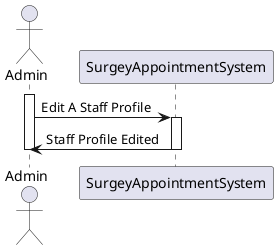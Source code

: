 ﻿@startuml
actor Admin
participant SurgeyAppointmentSystem

activate Admin

Admin -> SurgeyAppointmentSystem : Edit A Staff Profile
activate SurgeyAppointmentSystem

SurgeyAppointmentSystem -> Admin : Staff Profile Edited
deactivate SurgeyAppointmentSystem

deactivate Admin

@enduml
